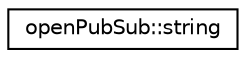 digraph "Graphical Class Hierarchy"
{
 // LATEX_PDF_SIZE
  edge [fontname="Helvetica",fontsize="10",labelfontname="Helvetica",labelfontsize="10"];
  node [fontname="Helvetica",fontsize="10",shape=record];
  rankdir="LR";
  Node0 [label="openPubSub::string",height=0.2,width=0.4,color="black", fillcolor="white", style="filled",URL="$structopenPubSub_1_1string.html",tooltip=" "];
}
